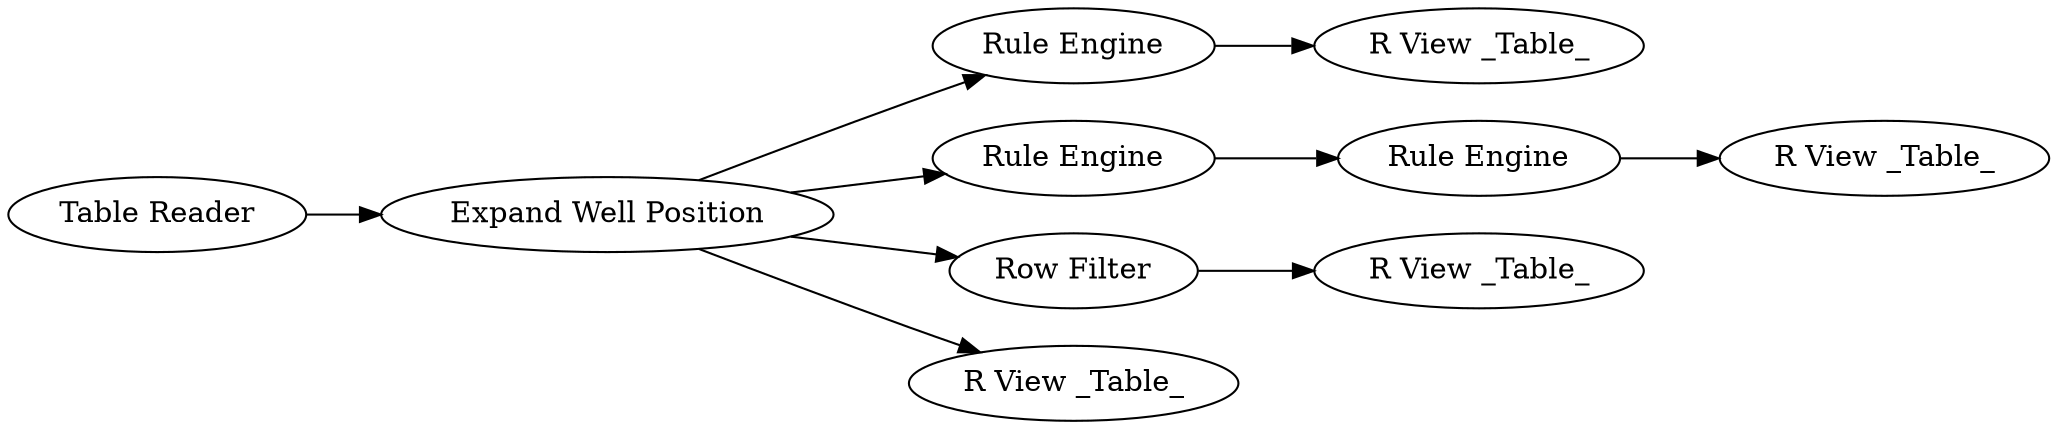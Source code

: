 digraph {
	266 -> 263
	257 -> 265
	264 -> 266
	257 -> 268
	275 -> 257
	257 -> 267
	268 -> 259
	265 -> 189
	257 -> 264
	265 [label="Rule Engine"]
	264 [label="Rule Engine"]
	263 [label="R View _Table_"]
	267 [label="R View _Table_"]
	189 [label="R View _Table_"]
	275 [label="Table Reader"]
	266 [label="Rule Engine"]
	257 [label="Expand Well Position"]
	259 [label="R View _Table_"]
	268 [label="Row Filter"]
	rankdir=LR
}
